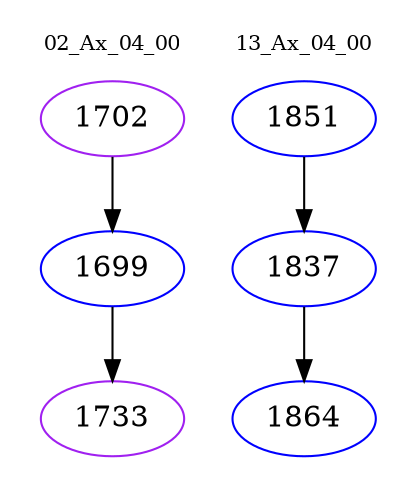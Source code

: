 digraph{
subgraph cluster_0 {
color = white
label = "02_Ax_04_00";
fontsize=10;
T0_1702 [label="1702", color="purple"]
T0_1702 -> T0_1699 [color="black"]
T0_1699 [label="1699", color="blue"]
T0_1699 -> T0_1733 [color="black"]
T0_1733 [label="1733", color="purple"]
}
subgraph cluster_1 {
color = white
label = "13_Ax_04_00";
fontsize=10;
T1_1851 [label="1851", color="blue"]
T1_1851 -> T1_1837 [color="black"]
T1_1837 [label="1837", color="blue"]
T1_1837 -> T1_1864 [color="black"]
T1_1864 [label="1864", color="blue"]
}
}
